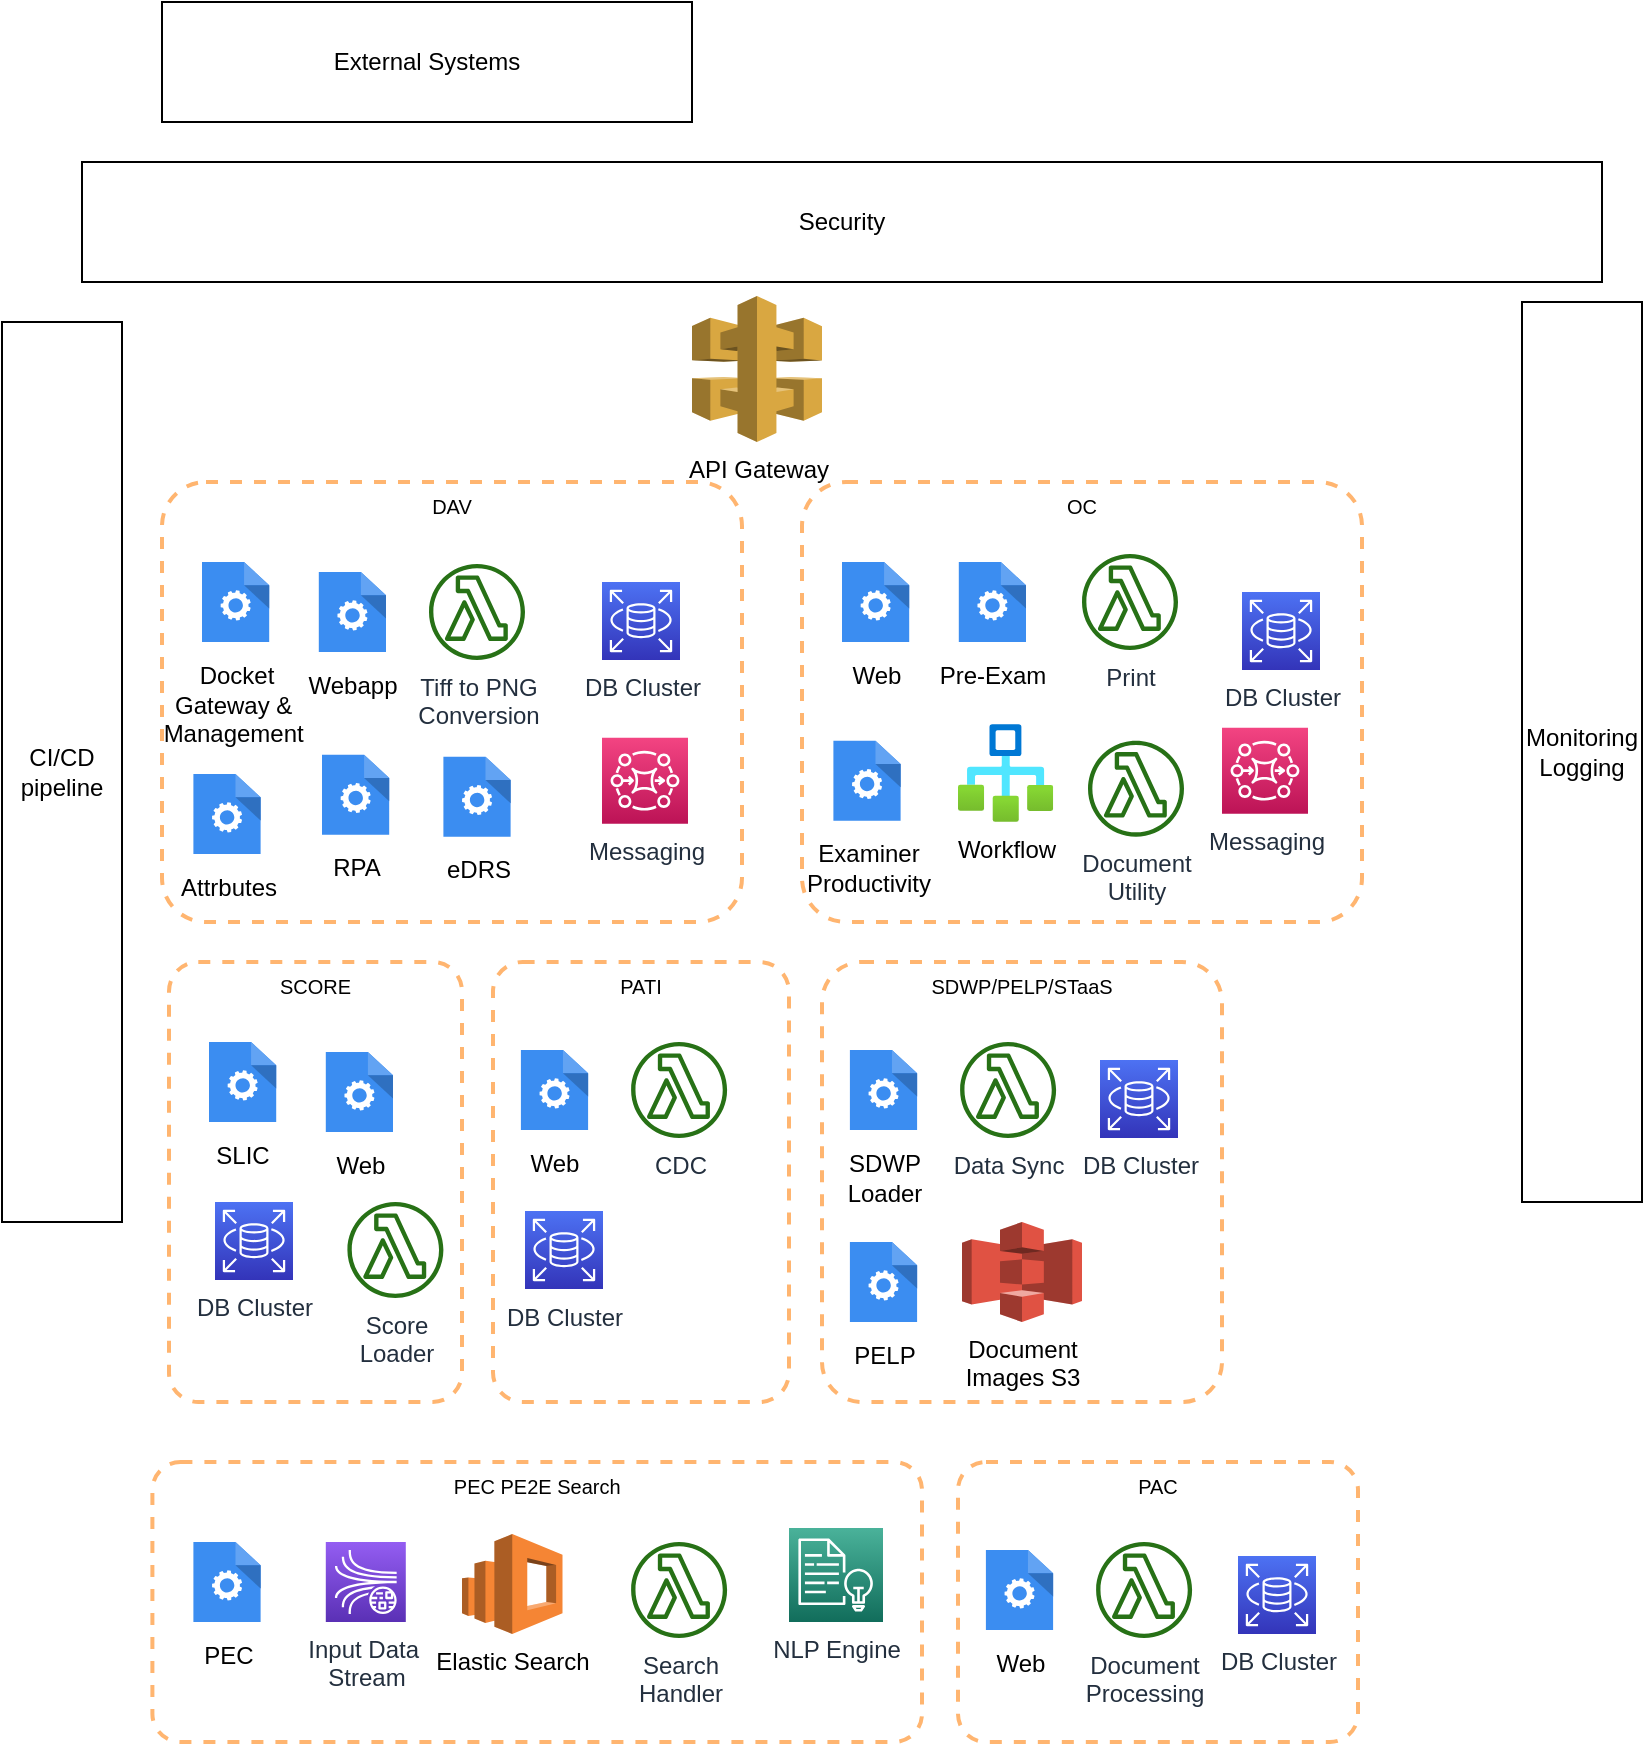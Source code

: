 <mxfile version="14.8.0" type="github">
  <diagram id="6d-4Xsch6bMjkRyO032N" name="Page-1">
    <mxGraphModel dx="1024" dy="484" grid="1" gridSize="10" guides="1" tooltips="1" connect="1" arrows="1" fold="1" page="1" pageScale="1" pageWidth="850" pageHeight="1100" math="0" shadow="0">
      <root>
        <mxCell id="0" />
        <mxCell id="1" parent="0" />
        <mxCell id="kld9UytfRzcDtYNaOlbs-71" value="SDWP/PELP/STaaS" style="rounded=1;arcSize=10;dashed=1;fillColor=none;gradientColor=none;strokeWidth=2;fontSize=10;verticalAlign=top;strokeColor=#FFB570;" vertex="1" parent="1">
          <mxGeometry x="420" y="510" width="200" height="220" as="geometry" />
        </mxCell>
        <mxCell id="kld9UytfRzcDtYNaOlbs-92" value="PAC" style="rounded=1;arcSize=10;dashed=1;fillColor=none;gradientColor=none;strokeWidth=2;fontSize=10;verticalAlign=top;strokeColor=#FFB570;" vertex="1" parent="1">
          <mxGeometry x="488" y="760" width="200" height="140" as="geometry" />
        </mxCell>
        <mxCell id="kld9UytfRzcDtYNaOlbs-33" value="DAV" style="rounded=1;arcSize=10;dashed=1;fillColor=none;gradientColor=none;strokeWidth=2;fontSize=10;verticalAlign=top;strokeColor=#FFB570;" vertex="1" parent="1">
          <mxGeometry x="90" y="270" width="290" height="220" as="geometry" />
        </mxCell>
        <mxCell id="kld9UytfRzcDtYNaOlbs-12" value="Monitoring&lt;br&gt;Logging" style="rounded=0;whiteSpace=wrap;html=1;" vertex="1" parent="1">
          <mxGeometry x="770" y="180" width="60" height="450" as="geometry" />
        </mxCell>
        <mxCell id="kld9UytfRzcDtYNaOlbs-13" value="CI/CD pipeline" style="rounded=0;whiteSpace=wrap;html=1;" vertex="1" parent="1">
          <mxGeometry x="10" y="190" width="60" height="450" as="geometry" />
        </mxCell>
        <mxCell id="kld9UytfRzcDtYNaOlbs-14" value="Security" style="rounded=0;whiteSpace=wrap;html=1;" vertex="1" parent="1">
          <mxGeometry x="50" y="110" width="760" height="60" as="geometry" />
        </mxCell>
        <mxCell id="kld9UytfRzcDtYNaOlbs-16" value="External Systems" style="rounded=0;whiteSpace=wrap;html=1;" vertex="1" parent="1">
          <mxGeometry x="90" y="30" width="265" height="60" as="geometry" />
        </mxCell>
        <mxCell id="kld9UytfRzcDtYNaOlbs-34" value="&lt;br&gt;&lt;br&gt;&lt;br&gt;Docket &lt;br&gt;Gateway &amp;amp;&amp;nbsp;&lt;br&gt;Management&amp;nbsp;" style="html=1;aspect=fixed;strokeColor=none;shadow=0;align=center;verticalAlign=top;fillColor=#3B8DF1;shape=mxgraph.gcp2.process" vertex="1" parent="1">
          <mxGeometry x="110" y="310" width="33.6" height="40" as="geometry" />
        </mxCell>
        <mxCell id="kld9UytfRzcDtYNaOlbs-35" value="&lt;br&gt;&lt;br&gt;&lt;br&gt;Attrbutes" style="html=1;aspect=fixed;strokeColor=none;shadow=0;align=center;verticalAlign=top;fillColor=#3B8DF1;shape=mxgraph.gcp2.process" vertex="1" parent="1">
          <mxGeometry x="105.7" y="416" width="33.6" height="40" as="geometry" />
        </mxCell>
        <mxCell id="kld9UytfRzcDtYNaOlbs-36" value="&lt;br&gt;&lt;br&gt;&lt;br&gt;Webapp" style="html=1;aspect=fixed;strokeColor=none;shadow=0;align=center;verticalAlign=top;fillColor=#3B8DF1;shape=mxgraph.gcp2.process" vertex="1" parent="1">
          <mxGeometry x="168.4" y="315" width="33.6" height="40" as="geometry" />
        </mxCell>
        <mxCell id="kld9UytfRzcDtYNaOlbs-37" value="&lt;br&gt;&lt;br&gt;&lt;br&gt;RPA" style="html=1;aspect=fixed;strokeColor=none;shadow=0;align=center;verticalAlign=top;fillColor=#3B8DF1;shape=mxgraph.gcp2.process" vertex="1" parent="1">
          <mxGeometry x="170" y="406.33" width="33.6" height="40" as="geometry" />
        </mxCell>
        <mxCell id="kld9UytfRzcDtYNaOlbs-38" value="Tiff to PNG &lt;br&gt;Conversion" style="outlineConnect=0;fontColor=#232F3E;gradientColor=none;fillColor=#277116;strokeColor=none;dashed=0;verticalLabelPosition=bottom;verticalAlign=top;align=center;html=1;fontSize=12;fontStyle=0;aspect=fixed;pointerEvents=1;shape=mxgraph.aws4.lambda_function;" vertex="1" parent="1">
          <mxGeometry x="223.5" y="311" width="48" height="48" as="geometry" />
        </mxCell>
        <mxCell id="kld9UytfRzcDtYNaOlbs-40" value="OC" style="rounded=1;arcSize=10;dashed=1;fillColor=none;gradientColor=none;strokeWidth=2;fontSize=10;verticalAlign=top;strokeColor=#FFB570;" vertex="1" parent="1">
          <mxGeometry x="410" y="270" width="280" height="220" as="geometry" />
        </mxCell>
        <mxCell id="kld9UytfRzcDtYNaOlbs-41" value="&lt;br&gt;&lt;br&gt;&lt;br&gt;Web" style="html=1;aspect=fixed;strokeColor=none;shadow=0;align=center;verticalAlign=top;fillColor=#3B8DF1;shape=mxgraph.gcp2.process" vertex="1" parent="1">
          <mxGeometry x="430" y="310" width="33.6" height="40" as="geometry" />
        </mxCell>
        <mxCell id="kld9UytfRzcDtYNaOlbs-42" value="&lt;br&gt;&lt;br&gt;&lt;br&gt;Examiner&lt;br&gt;Productivity" style="html=1;aspect=fixed;strokeColor=none;shadow=0;align=center;verticalAlign=top;fillColor=#3B8DF1;shape=mxgraph.gcp2.process" vertex="1" parent="1">
          <mxGeometry x="425.7" y="399.33" width="33.6" height="40" as="geometry" />
        </mxCell>
        <mxCell id="kld9UytfRzcDtYNaOlbs-43" value="&lt;br&gt;&lt;br&gt;&lt;br&gt;Pre-Exam" style="html=1;aspect=fixed;strokeColor=none;shadow=0;align=center;verticalAlign=top;fillColor=#3B8DF1;shape=mxgraph.gcp2.process" vertex="1" parent="1">
          <mxGeometry x="488.4" y="310" width="33.6" height="40" as="geometry" />
        </mxCell>
        <mxCell id="kld9UytfRzcDtYNaOlbs-45" value="Print" style="outlineConnect=0;fontColor=#232F3E;gradientColor=none;fillColor=#277116;strokeColor=none;dashed=0;verticalLabelPosition=bottom;verticalAlign=top;align=center;html=1;fontSize=12;fontStyle=0;aspect=fixed;pointerEvents=1;shape=mxgraph.aws4.lambda_function;" vertex="1" parent="1">
          <mxGeometry x="550" y="306" width="48" height="48" as="geometry" />
        </mxCell>
        <mxCell id="kld9UytfRzcDtYNaOlbs-46" value="Document &lt;br&gt;Utility&lt;br&gt;" style="outlineConnect=0;fontColor=#232F3E;gradientColor=none;fillColor=#277116;strokeColor=none;dashed=0;verticalLabelPosition=bottom;verticalAlign=top;align=center;html=1;fontSize=12;fontStyle=0;aspect=fixed;pointerEvents=1;shape=mxgraph.aws4.lambda_function;" vertex="1" parent="1">
          <mxGeometry x="553" y="399.33" width="48" height="48" as="geometry" />
        </mxCell>
        <mxCell id="kld9UytfRzcDtYNaOlbs-48" value="Workflow" style="aspect=fixed;html=1;points=[];align=center;image;fontSize=12;image=img/lib/azure2/general/Workflow.svg;" vertex="1" parent="1">
          <mxGeometry x="488" y="391" width="47.6" height="49" as="geometry" />
        </mxCell>
        <mxCell id="kld9UytfRzcDtYNaOlbs-51" value="&lt;br&gt;&lt;br&gt;&lt;br&gt;eDRS" style="html=1;aspect=fixed;strokeColor=none;shadow=0;align=center;verticalAlign=top;fillColor=#3B8DF1;shape=mxgraph.gcp2.process" vertex="1" parent="1">
          <mxGeometry x="230.7" y="407.33" width="33.6" height="40" as="geometry" />
        </mxCell>
        <mxCell id="kld9UytfRzcDtYNaOlbs-52" value="SCORE" style="rounded=1;arcSize=10;dashed=1;fillColor=none;gradientColor=none;strokeWidth=2;fontSize=10;verticalAlign=top;strokeColor=#FFB570;" vertex="1" parent="1">
          <mxGeometry x="93.5" y="510" width="146.5" height="220" as="geometry" />
        </mxCell>
        <mxCell id="kld9UytfRzcDtYNaOlbs-53" value="&lt;br&gt;&lt;br&gt;&lt;br&gt;SLIC" style="html=1;aspect=fixed;strokeColor=none;shadow=0;align=center;verticalAlign=top;fillColor=#3B8DF1;shape=mxgraph.gcp2.process" vertex="1" parent="1">
          <mxGeometry x="113.5" y="550" width="33.6" height="40" as="geometry" />
        </mxCell>
        <mxCell id="kld9UytfRzcDtYNaOlbs-55" value="&lt;br&gt;&lt;br&gt;&lt;br&gt;Web" style="html=1;aspect=fixed;strokeColor=none;shadow=0;align=center;verticalAlign=top;fillColor=#3B8DF1;shape=mxgraph.gcp2.process" vertex="1" parent="1">
          <mxGeometry x="171.9" y="555" width="33.6" height="40" as="geometry" />
        </mxCell>
        <mxCell id="kld9UytfRzcDtYNaOlbs-57" value="Score &lt;br&gt;Loader" style="outlineConnect=0;fontColor=#232F3E;gradientColor=none;fillColor=#277116;strokeColor=none;dashed=0;verticalLabelPosition=bottom;verticalAlign=top;align=center;html=1;fontSize=12;fontStyle=0;aspect=fixed;pointerEvents=1;shape=mxgraph.aws4.lambda_function;" vertex="1" parent="1">
          <mxGeometry x="182.7" y="630" width="48" height="48" as="geometry" />
        </mxCell>
        <mxCell id="kld9UytfRzcDtYNaOlbs-59" value="DB Cluster" style="points=[[0,0,0],[0.25,0,0],[0.5,0,0],[0.75,0,0],[1,0,0],[0,1,0],[0.25,1,0],[0.5,1,0],[0.75,1,0],[1,1,0],[0,0.25,0],[0,0.5,0],[0,0.75,0],[1,0.25,0],[1,0.5,0],[1,0.75,0]];outlineConnect=0;fontColor=#232F3E;gradientColor=#4D72F3;gradientDirection=north;fillColor=#3334B9;strokeColor=#ffffff;dashed=0;verticalLabelPosition=bottom;verticalAlign=top;align=center;html=1;fontSize=12;fontStyle=0;aspect=fixed;shape=mxgraph.aws4.resourceIcon;resIcon=mxgraph.aws4.rds;" vertex="1" parent="1">
          <mxGeometry x="310" y="320" width="39" height="39" as="geometry" />
        </mxCell>
        <mxCell id="kld9UytfRzcDtYNaOlbs-61" value="Messaging" style="points=[[0,0,0],[0.25,0,0],[0.5,0,0],[0.75,0,0],[1,0,0],[0,1,0],[0.25,1,0],[0.5,1,0],[0.75,1,0],[1,1,0],[0,0.25,0],[0,0.5,0],[0,0.75,0],[1,0.25,0],[1,0.5,0],[1,0.75,0]];outlineConnect=0;fontColor=#232F3E;gradientColor=#F34482;gradientDirection=north;fillColor=#BC1356;strokeColor=#ffffff;dashed=0;verticalLabelPosition=bottom;verticalAlign=top;align=center;html=1;fontSize=12;fontStyle=0;aspect=fixed;shape=mxgraph.aws4.resourceIcon;resIcon=mxgraph.aws4.mq;" vertex="1" parent="1">
          <mxGeometry x="310" y="397.83" width="43" height="43" as="geometry" />
        </mxCell>
        <mxCell id="kld9UytfRzcDtYNaOlbs-62" value="DB Cluster" style="points=[[0,0,0],[0.25,0,0],[0.5,0,0],[0.75,0,0],[1,0,0],[0,1,0],[0.25,1,0],[0.5,1,0],[0.75,1,0],[1,1,0],[0,0.25,0],[0,0.5,0],[0,0.75,0],[1,0.25,0],[1,0.5,0],[1,0.75,0]];outlineConnect=0;fontColor=#232F3E;gradientColor=#4D72F3;gradientDirection=north;fillColor=#3334B9;strokeColor=#ffffff;dashed=0;verticalLabelPosition=bottom;verticalAlign=top;align=center;html=1;fontSize=12;fontStyle=0;aspect=fixed;shape=mxgraph.aws4.resourceIcon;resIcon=mxgraph.aws4.rds;" vertex="1" parent="1">
          <mxGeometry x="559" y="559" width="39" height="39" as="geometry" />
        </mxCell>
        <mxCell id="kld9UytfRzcDtYNaOlbs-63" value="Messaging" style="points=[[0,0,0],[0.25,0,0],[0.5,0,0],[0.75,0,0],[1,0,0],[0,1,0],[0.25,1,0],[0.5,1,0],[0.75,1,0],[1,1,0],[0,0.25,0],[0,0.5,0],[0,0.75,0],[1,0.25,0],[1,0.5,0],[1,0.75,0]];outlineConnect=0;fontColor=#232F3E;gradientColor=#F34482;gradientDirection=north;fillColor=#BC1356;strokeColor=#ffffff;dashed=0;verticalLabelPosition=bottom;verticalAlign=top;align=center;html=1;fontSize=12;fontStyle=0;aspect=fixed;shape=mxgraph.aws4.resourceIcon;resIcon=mxgraph.aws4.mq;" vertex="1" parent="1">
          <mxGeometry x="620" y="392.83" width="43" height="43" as="geometry" />
        </mxCell>
        <mxCell id="kld9UytfRzcDtYNaOlbs-66" value="API Gateway" style="outlineConnect=0;dashed=0;verticalLabelPosition=bottom;verticalAlign=top;align=center;html=1;shape=mxgraph.aws3.api_gateway;fillColor=#D9A741;gradientColor=none;" vertex="1" parent="1">
          <mxGeometry x="355" y="177" width="65" height="73" as="geometry" />
        </mxCell>
        <mxCell id="kld9UytfRzcDtYNaOlbs-67" value="PATI" style="rounded=1;arcSize=10;dashed=1;fillColor=none;gradientColor=none;strokeWidth=2;fontSize=10;verticalAlign=top;strokeColor=#FFB570;" vertex="1" parent="1">
          <mxGeometry x="255.5" y="510" width="148" height="220" as="geometry" />
        </mxCell>
        <mxCell id="kld9UytfRzcDtYNaOlbs-69" value="&lt;br&gt;&lt;br&gt;&lt;br&gt;Web" style="html=1;aspect=fixed;strokeColor=none;shadow=0;align=center;verticalAlign=top;fillColor=#3B8DF1;shape=mxgraph.gcp2.process" vertex="1" parent="1">
          <mxGeometry x="269.45" y="554" width="33.6" height="40" as="geometry" />
        </mxCell>
        <mxCell id="kld9UytfRzcDtYNaOlbs-70" value="CDC" style="outlineConnect=0;fontColor=#232F3E;gradientColor=none;fillColor=#277116;strokeColor=none;dashed=0;verticalLabelPosition=bottom;verticalAlign=top;align=center;html=1;fontSize=12;fontStyle=0;aspect=fixed;pointerEvents=1;shape=mxgraph.aws4.lambda_function;" vertex="1" parent="1">
          <mxGeometry x="324.55" y="550" width="48" height="48" as="geometry" />
        </mxCell>
        <mxCell id="kld9UytfRzcDtYNaOlbs-72" value="&lt;br&gt;&lt;br&gt;&lt;br&gt;SDWP &lt;br&gt;Loader" style="html=1;aspect=fixed;strokeColor=none;shadow=0;align=center;verticalAlign=top;fillColor=#3B8DF1;shape=mxgraph.gcp2.process" vertex="1" parent="1">
          <mxGeometry x="433.95" y="554" width="33.6" height="40" as="geometry" />
        </mxCell>
        <mxCell id="kld9UytfRzcDtYNaOlbs-73" value="Data Sync" style="outlineConnect=0;fontColor=#232F3E;gradientColor=none;fillColor=#277116;strokeColor=none;dashed=0;verticalLabelPosition=bottom;verticalAlign=top;align=center;html=1;fontSize=12;fontStyle=0;aspect=fixed;pointerEvents=1;shape=mxgraph.aws4.lambda_function;" vertex="1" parent="1">
          <mxGeometry x="489.05" y="550" width="48" height="48" as="geometry" />
        </mxCell>
        <mxCell id="kld9UytfRzcDtYNaOlbs-74" value="DB Cluster" style="points=[[0,0,0],[0.25,0,0],[0.5,0,0],[0.75,0,0],[1,0,0],[0,1,0],[0.25,1,0],[0.5,1,0],[0.75,1,0],[1,1,0],[0,0.25,0],[0,0.5,0],[0,0.75,0],[1,0.25,0],[1,0.5,0],[1,0.75,0]];outlineConnect=0;fontColor=#232F3E;gradientColor=#4D72F3;gradientDirection=north;fillColor=#3334B9;strokeColor=#ffffff;dashed=0;verticalLabelPosition=bottom;verticalAlign=top;align=center;html=1;fontSize=12;fontStyle=0;aspect=fixed;shape=mxgraph.aws4.resourceIcon;resIcon=mxgraph.aws4.rds;" vertex="1" parent="1">
          <mxGeometry x="116.5" y="630" width="39" height="39" as="geometry" />
        </mxCell>
        <mxCell id="kld9UytfRzcDtYNaOlbs-75" value="DB Cluster" style="points=[[0,0,0],[0.25,0,0],[0.5,0,0],[0.75,0,0],[1,0,0],[0,1,0],[0.25,1,0],[0.5,1,0],[0.75,1,0],[1,1,0],[0,0.25,0],[0,0.5,0],[0,0.75,0],[1,0.25,0],[1,0.5,0],[1,0.75,0]];outlineConnect=0;fontColor=#232F3E;gradientColor=#4D72F3;gradientDirection=north;fillColor=#3334B9;strokeColor=#ffffff;dashed=0;verticalLabelPosition=bottom;verticalAlign=top;align=center;html=1;fontSize=12;fontStyle=0;aspect=fixed;shape=mxgraph.aws4.resourceIcon;resIcon=mxgraph.aws4.rds;" vertex="1" parent="1">
          <mxGeometry x="271.5" y="634.5" width="39" height="39" as="geometry" />
        </mxCell>
        <mxCell id="kld9UytfRzcDtYNaOlbs-76" value="&lt;br&gt;&lt;br&gt;&lt;br&gt;PELP" style="html=1;aspect=fixed;strokeColor=none;shadow=0;align=center;verticalAlign=top;fillColor=#3B8DF1;shape=mxgraph.gcp2.process" vertex="1" parent="1">
          <mxGeometry x="433.95" y="650" width="33.6" height="40" as="geometry" />
        </mxCell>
        <mxCell id="kld9UytfRzcDtYNaOlbs-77" value="Document&lt;br&gt;Images S3" style="outlineConnect=0;dashed=0;verticalLabelPosition=bottom;verticalAlign=top;align=center;html=1;shape=mxgraph.aws3.s3;fillColor=#E05243;gradientColor=none;" vertex="1" parent="1">
          <mxGeometry x="490" y="640" width="60" height="50" as="geometry" />
        </mxCell>
        <mxCell id="kld9UytfRzcDtYNaOlbs-78" value="DB Cluster" style="points=[[0,0,0],[0.25,0,0],[0.5,0,0],[0.75,0,0],[1,0,0],[0,1,0],[0.25,1,0],[0.5,1,0],[0.75,1,0],[1,1,0],[0,0.25,0],[0,0.5,0],[0,0.75,0],[1,0.25,0],[1,0.5,0],[1,0.75,0]];outlineConnect=0;fontColor=#232F3E;gradientColor=#4D72F3;gradientDirection=north;fillColor=#3334B9;strokeColor=#ffffff;dashed=0;verticalLabelPosition=bottom;verticalAlign=top;align=center;html=1;fontSize=12;fontStyle=0;aspect=fixed;shape=mxgraph.aws4.resourceIcon;resIcon=mxgraph.aws4.rds;" vertex="1" parent="1">
          <mxGeometry x="630" y="325" width="39" height="39" as="geometry" />
        </mxCell>
        <mxCell id="kld9UytfRzcDtYNaOlbs-80" value="PEC PE2E Search" style="rounded=1;arcSize=10;dashed=1;fillColor=none;gradientColor=none;strokeWidth=2;fontSize=10;verticalAlign=top;strokeColor=#FFB570;" vertex="1" parent="1">
          <mxGeometry x="85.2" y="760" width="384.8" height="140" as="geometry" />
        </mxCell>
        <mxCell id="kld9UytfRzcDtYNaOlbs-85" value="Elastic Search" style="outlineConnect=0;dashed=0;verticalLabelPosition=bottom;verticalAlign=top;align=center;html=1;shape=mxgraph.aws3.elasticsearch_service;fillColor=#F58534;gradientColor=none;" vertex="1" parent="1">
          <mxGeometry x="240" y="796" width="50.25" height="50" as="geometry" />
        </mxCell>
        <mxCell id="kld9UytfRzcDtYNaOlbs-86" value="Search &lt;br&gt;Handler" style="outlineConnect=0;fontColor=#232F3E;gradientColor=none;fillColor=#277116;strokeColor=none;dashed=0;verticalLabelPosition=bottom;verticalAlign=top;align=center;html=1;fontSize=12;fontStyle=0;aspect=fixed;pointerEvents=1;shape=mxgraph.aws4.lambda_function;" vertex="1" parent="1">
          <mxGeometry x="324.55" y="800" width="48" height="48" as="geometry" />
        </mxCell>
        <mxCell id="kld9UytfRzcDtYNaOlbs-87" value="NLP Engine" style="points=[[0,0,0],[0.25,0,0],[0.5,0,0],[0.75,0,0],[1,0,0],[0,1,0],[0.25,1,0],[0.5,1,0],[0.75,1,0],[1,1,0],[0,0.25,0],[0,0.5,0],[0,0.75,0],[1,0.25,0],[1,0.5,0],[1,0.75,0]];outlineConnect=0;fontColor=#232F3E;gradientColor=#4AB29A;gradientDirection=north;fillColor=#116D5B;strokeColor=#ffffff;dashed=0;verticalLabelPosition=bottom;verticalAlign=top;align=center;html=1;fontSize=12;fontStyle=0;aspect=fixed;shape=mxgraph.aws4.resourceIcon;resIcon=mxgraph.aws4.comprehend;" vertex="1" parent="1">
          <mxGeometry x="403.5" y="793" width="47" height="47" as="geometry" />
        </mxCell>
        <mxCell id="kld9UytfRzcDtYNaOlbs-88" value="Input Data&amp;nbsp;&lt;br&gt;Stream" style="points=[[0,0,0],[0.25,0,0],[0.5,0,0],[0.75,0,0],[1,0,0],[0,1,0],[0.25,1,0],[0.5,1,0],[0.75,1,0],[1,1,0],[0,0.25,0],[0,0.5,0],[0,0.75,0],[1,0.25,0],[1,0.5,0],[1,0.75,0]];outlineConnect=0;fontColor=#232F3E;gradientColor=#945DF2;gradientDirection=north;fillColor=#5A30B5;strokeColor=#ffffff;dashed=0;verticalLabelPosition=bottom;verticalAlign=top;align=center;html=1;fontSize=12;fontStyle=0;aspect=fixed;shape=mxgraph.aws4.resourceIcon;resIcon=mxgraph.aws4.kinesis_data_streams;" vertex="1" parent="1">
          <mxGeometry x="171.9" y="800" width="40" height="40" as="geometry" />
        </mxCell>
        <mxCell id="kld9UytfRzcDtYNaOlbs-89" value="&lt;br&gt;&lt;br&gt;&lt;br&gt;PEC" style="html=1;aspect=fixed;strokeColor=none;shadow=0;align=center;verticalAlign=top;fillColor=#3B8DF1;shape=mxgraph.gcp2.process" vertex="1" parent="1">
          <mxGeometry x="105.7" y="800" width="33.6" height="40" as="geometry" />
        </mxCell>
        <mxCell id="kld9UytfRzcDtYNaOlbs-91" value="DB Cluster" style="points=[[0,0,0],[0.25,0,0],[0.5,0,0],[0.75,0,0],[1,0,0],[0,1,0],[0.25,1,0],[0.5,1,0],[0.75,1,0],[1,1,0],[0,0.25,0],[0,0.5,0],[0,0.75,0],[1,0.25,0],[1,0.5,0],[1,0.75,0]];outlineConnect=0;fontColor=#232F3E;gradientColor=#4D72F3;gradientDirection=north;fillColor=#3334B9;strokeColor=#ffffff;dashed=0;verticalLabelPosition=bottom;verticalAlign=top;align=center;html=1;fontSize=12;fontStyle=0;aspect=fixed;shape=mxgraph.aws4.resourceIcon;resIcon=mxgraph.aws4.rds;" vertex="1" parent="1">
          <mxGeometry x="628" y="807" width="39" height="39" as="geometry" />
        </mxCell>
        <mxCell id="kld9UytfRzcDtYNaOlbs-93" value="&lt;br&gt;&lt;br&gt;&lt;br&gt;Web" style="html=1;aspect=fixed;strokeColor=none;shadow=0;align=center;verticalAlign=top;fillColor=#3B8DF1;shape=mxgraph.gcp2.process" vertex="1" parent="1">
          <mxGeometry x="501.95" y="804" width="33.6" height="40" as="geometry" />
        </mxCell>
        <mxCell id="kld9UytfRzcDtYNaOlbs-94" value="Document&lt;br&gt;Processing" style="outlineConnect=0;fontColor=#232F3E;gradientColor=none;fillColor=#277116;strokeColor=none;dashed=0;verticalLabelPosition=bottom;verticalAlign=top;align=center;html=1;fontSize=12;fontStyle=0;aspect=fixed;pointerEvents=1;shape=mxgraph.aws4.lambda_function;" vertex="1" parent="1">
          <mxGeometry x="557.05" y="800" width="48" height="48" as="geometry" />
        </mxCell>
      </root>
    </mxGraphModel>
  </diagram>
</mxfile>
